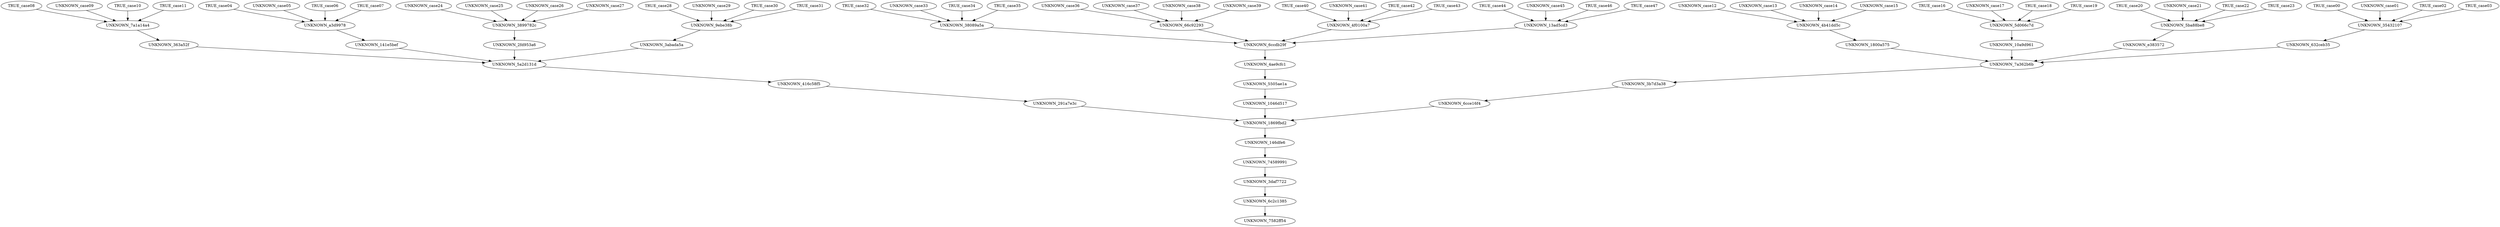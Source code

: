 digraph G {
	TRUE_case00 -> UNKNOWN_35432107;
	UNKNOWN_case01 -> UNKNOWN_35432107;
	TRUE_case02 -> UNKNOWN_35432107;
	TRUE_case03 -> UNKNOWN_35432107;
	TRUE_case04 -> UNKNOWN_a3d9978;
	UNKNOWN_case05 -> UNKNOWN_a3d9978;
	TRUE_case06 -> UNKNOWN_a3d9978;
	TRUE_case07 -> UNKNOWN_a3d9978;
	TRUE_case08 -> UNKNOWN_7a1a14a4;
	UNKNOWN_case09 -> UNKNOWN_7a1a14a4;
	TRUE_case10 -> UNKNOWN_7a1a14a4;
	TRUE_case11 -> UNKNOWN_7a1a14a4;
	UNKNOWN_case12 -> UNKNOWN_4b41dd5c;
	UNKNOWN_case13 -> UNKNOWN_4b41dd5c;
	UNKNOWN_case14 -> UNKNOWN_4b41dd5c;
	UNKNOWN_case15 -> UNKNOWN_4b41dd5c;
	TRUE_case16 -> UNKNOWN_5d066c7d;
	UNKNOWN_case17 -> UNKNOWN_5d066c7d;
	TRUE_case18 -> UNKNOWN_5d066c7d;
	TRUE_case19 -> UNKNOWN_5d066c7d;
	TRUE_case20 -> UNKNOWN_5ba88be8;
	UNKNOWN_case21 -> UNKNOWN_5ba88be8;
	TRUE_case22 -> UNKNOWN_5ba88be8;
	TRUE_case23 -> UNKNOWN_5ba88be8;
	UNKNOWN_case24 -> UNKNOWN_3899782c;
	UNKNOWN_case25 -> UNKNOWN_3899782c;
	UNKNOWN_case26 -> UNKNOWN_3899782c;
	UNKNOWN_case27 -> UNKNOWN_3899782c;
	TRUE_case28 -> UNKNOWN_9ebe38b;
	UNKNOWN_case29 -> UNKNOWN_9ebe38b;
	TRUE_case30 -> UNKNOWN_9ebe38b;
	TRUE_case31 -> UNKNOWN_9ebe38b;
	TRUE_case32 -> UNKNOWN_38089a5a;
	UNKNOWN_case33 -> UNKNOWN_38089a5a;
	TRUE_case34 -> UNKNOWN_38089a5a;
	TRUE_case35 -> UNKNOWN_38089a5a;
	UNKNOWN_case36 -> UNKNOWN_66c92293;
	UNKNOWN_case37 -> UNKNOWN_66c92293;
	UNKNOWN_case38 -> UNKNOWN_66c92293;
	UNKNOWN_case39 -> UNKNOWN_66c92293;
	TRUE_case40 -> UNKNOWN_4f0100a7;
	UNKNOWN_case41 -> UNKNOWN_4f0100a7;
	TRUE_case42 -> UNKNOWN_4f0100a7;
	TRUE_case43 -> UNKNOWN_4f0100a7;
	TRUE_case44 -> UNKNOWN_13ad5cd3;
	UNKNOWN_case45 -> UNKNOWN_13ad5cd3;
	TRUE_case46 -> UNKNOWN_13ad5cd3;
	TRUE_case47 -> UNKNOWN_13ad5cd3;
	UNKNOWN_35432107 -> UNKNOWN_632ceb35;
	UNKNOWN_7a1a14a4 -> UNKNOWN_363a52f;
	UNKNOWN_a3d9978 -> UNKNOWN_141e5bef;
	UNKNOWN_4b41dd5c -> UNKNOWN_1800a575;
	UNKNOWN_5d066c7d -> UNKNOWN_10a9d961;
	UNKNOWN_5ba88be8 -> UNKNOWN_e383572;
	UNKNOWN_3899782c -> UNKNOWN_2fd953a6;
	UNKNOWN_9ebe38b -> UNKNOWN_3abada5a;
	UNKNOWN_38089a5a -> UNKNOWN_6ccdb29f;
	UNKNOWN_66c92293 -> UNKNOWN_6ccdb29f;
	UNKNOWN_4f0100a7 -> UNKNOWN_6ccdb29f;
	UNKNOWN_13ad5cd3 -> UNKNOWN_6ccdb29f;
	UNKNOWN_632ceb35 -> UNKNOWN_7a362b6b;
	UNKNOWN_1800a575 -> UNKNOWN_7a362b6b;
	UNKNOWN_10a9d961 -> UNKNOWN_7a362b6b;
	UNKNOWN_e383572 -> UNKNOWN_7a362b6b;
	UNKNOWN_363a52f -> UNKNOWN_5a2d131d;
	UNKNOWN_2fd953a6 -> UNKNOWN_5a2d131d;
	UNKNOWN_141e5bef -> UNKNOWN_5a2d131d;
	UNKNOWN_3abada5a -> UNKNOWN_5a2d131d;
	UNKNOWN_6ccdb29f -> UNKNOWN_4ae9cfc1;
	UNKNOWN_7a362b6b -> UNKNOWN_3b7d3a38;
	UNKNOWN_5a2d131d -> UNKNOWN_416c58f5;
	UNKNOWN_4ae9cfc1 -> UNKNOWN_5505ae1a;
	UNKNOWN_3b7d3a38 -> UNKNOWN_6cce16f4;
	UNKNOWN_416c58f5 -> UNKNOWN_291a7e3c;
	UNKNOWN_5505ae1a -> UNKNOWN_1046d517;
	UNKNOWN_6cce16f4 -> UNKNOWN_1869fbd2;
	UNKNOWN_291a7e3c -> UNKNOWN_1869fbd2;
	UNKNOWN_1046d517 -> UNKNOWN_1869fbd2;
	UNKNOWN_1869fbd2 -> UNKNOWN_146dfe6;
	UNKNOWN_146dfe6 -> UNKNOWN_74589991;
	UNKNOWN_74589991 -> UNKNOWN_3daf7722;
	UNKNOWN_3daf7722 -> UNKNOWN_6c2c1385;
	UNKNOWN_6c2c1385 -> UNKNOWN_7582ff54;
}

